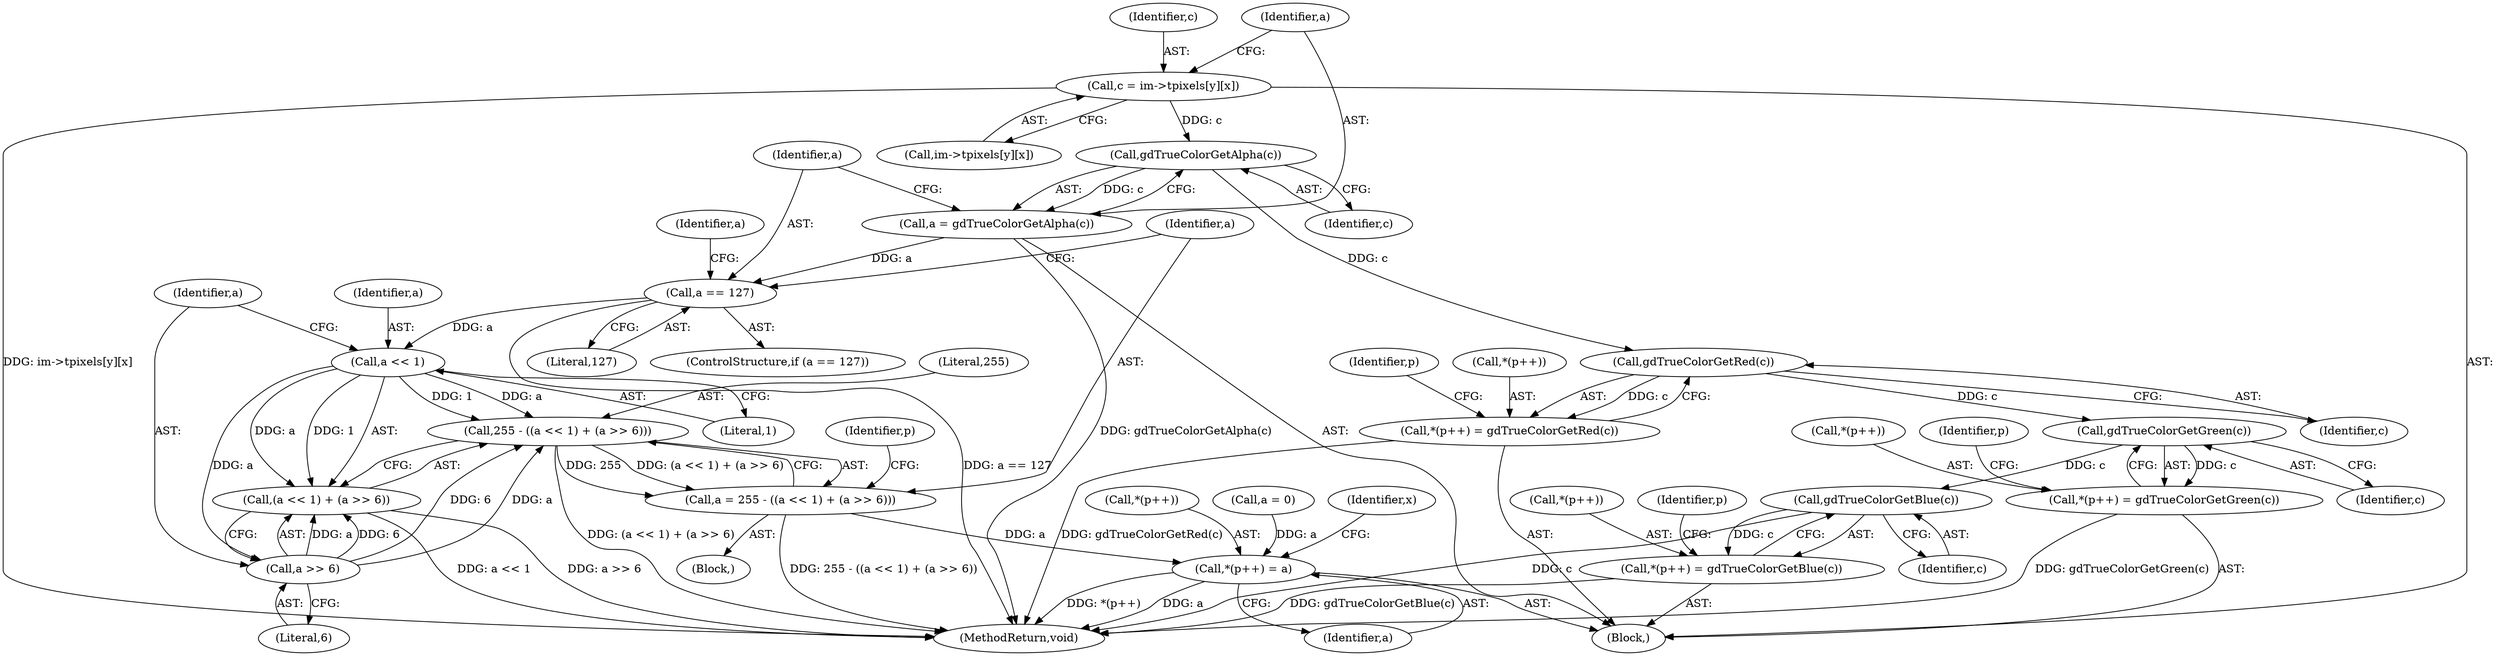 digraph "0_libgd_c18263e0e0769faee96a5d0ee04b750c442783c6@array" {
"1000196" [label="(Call,c = im->tpixels[y][x])"];
"1000207" [label="(Call,gdTrueColorGetAlpha(c))"];
"1000205" [label="(Call,a = gdTrueColorGetAlpha(c))"];
"1000210" [label="(Call,a == 127)"];
"1000224" [label="(Call,a << 1)"];
"1000221" [label="(Call,255 - ((a << 1) + (a >> 6)))"];
"1000219" [label="(Call,a = 255 - ((a << 1) + (a >> 6)))"];
"1000248" [label="(Call,*(p++) = a)"];
"1000223" [label="(Call,(a << 1) + (a >> 6))"];
"1000227" [label="(Call,a >> 6)"];
"1000234" [label="(Call,gdTrueColorGetRed(c))"];
"1000230" [label="(Call,*(p++) = gdTrueColorGetRed(c))"];
"1000240" [label="(Call,gdTrueColorGetGreen(c))"];
"1000236" [label="(Call,*(p++) = gdTrueColorGetGreen(c))"];
"1000246" [label="(Call,gdTrueColorGetBlue(c))"];
"1000242" [label="(Call,*(p++) = gdTrueColorGetBlue(c))"];
"1000251" [label="(Identifier,p)"];
"1000240" [label="(Call,gdTrueColorGetGreen(c))"];
"1000246" [label="(Call,gdTrueColorGetBlue(c))"];
"1000224" [label="(Call,a << 1)"];
"1000219" [label="(Call,a = 255 - ((a << 1) + (a >> 6)))"];
"1000198" [label="(Call,im->tpixels[y][x])"];
"1000197" [label="(Identifier,c)"];
"1000249" [label="(Call,*(p++))"];
"1000245" [label="(Identifier,p)"];
"1000243" [label="(Call,*(p++))"];
"1000225" [label="(Identifier,a)"];
"1000215" [label="(Identifier,a)"];
"1000286" [label="(MethodReturn,void)"];
"1000214" [label="(Call,a = 0)"];
"1000247" [label="(Identifier,c)"];
"1000211" [label="(Identifier,a)"];
"1000209" [label="(ControlStructure,if (a == 127))"];
"1000192" [label="(Identifier,x)"];
"1000229" [label="(Literal,6)"];
"1000236" [label="(Call,*(p++) = gdTrueColorGetGreen(c))"];
"1000242" [label="(Call,*(p++) = gdTrueColorGetBlue(c))"];
"1000205" [label="(Call,a = gdTrueColorGetAlpha(c))"];
"1000196" [label="(Call,c = im->tpixels[y][x])"];
"1000206" [label="(Identifier,a)"];
"1000210" [label="(Call,a == 127)"];
"1000230" [label="(Call,*(p++) = gdTrueColorGetRed(c))"];
"1000239" [label="(Identifier,p)"];
"1000222" [label="(Literal,255)"];
"1000241" [label="(Identifier,c)"];
"1000233" [label="(Identifier,p)"];
"1000208" [label="(Identifier,c)"];
"1000220" [label="(Identifier,a)"];
"1000227" [label="(Call,a >> 6)"];
"1000218" [label="(Block,)"];
"1000223" [label="(Call,(a << 1) + (a >> 6))"];
"1000193" [label="(Block,)"];
"1000212" [label="(Literal,127)"];
"1000221" [label="(Call,255 - ((a << 1) + (a >> 6)))"];
"1000252" [label="(Identifier,a)"];
"1000207" [label="(Call,gdTrueColorGetAlpha(c))"];
"1000235" [label="(Identifier,c)"];
"1000228" [label="(Identifier,a)"];
"1000237" [label="(Call,*(p++))"];
"1000226" [label="(Literal,1)"];
"1000231" [label="(Call,*(p++))"];
"1000234" [label="(Call,gdTrueColorGetRed(c))"];
"1000248" [label="(Call,*(p++) = a)"];
"1000196" -> "1000193"  [label="AST: "];
"1000196" -> "1000198"  [label="CFG: "];
"1000197" -> "1000196"  [label="AST: "];
"1000198" -> "1000196"  [label="AST: "];
"1000206" -> "1000196"  [label="CFG: "];
"1000196" -> "1000286"  [label="DDG: im->tpixels[y][x]"];
"1000196" -> "1000207"  [label="DDG: c"];
"1000207" -> "1000205"  [label="AST: "];
"1000207" -> "1000208"  [label="CFG: "];
"1000208" -> "1000207"  [label="AST: "];
"1000205" -> "1000207"  [label="CFG: "];
"1000207" -> "1000205"  [label="DDG: c"];
"1000207" -> "1000234"  [label="DDG: c"];
"1000205" -> "1000193"  [label="AST: "];
"1000206" -> "1000205"  [label="AST: "];
"1000211" -> "1000205"  [label="CFG: "];
"1000205" -> "1000286"  [label="DDG: gdTrueColorGetAlpha(c)"];
"1000205" -> "1000210"  [label="DDG: a"];
"1000210" -> "1000209"  [label="AST: "];
"1000210" -> "1000212"  [label="CFG: "];
"1000211" -> "1000210"  [label="AST: "];
"1000212" -> "1000210"  [label="AST: "];
"1000215" -> "1000210"  [label="CFG: "];
"1000220" -> "1000210"  [label="CFG: "];
"1000210" -> "1000286"  [label="DDG: a == 127"];
"1000210" -> "1000224"  [label="DDG: a"];
"1000224" -> "1000223"  [label="AST: "];
"1000224" -> "1000226"  [label="CFG: "];
"1000225" -> "1000224"  [label="AST: "];
"1000226" -> "1000224"  [label="AST: "];
"1000228" -> "1000224"  [label="CFG: "];
"1000224" -> "1000221"  [label="DDG: a"];
"1000224" -> "1000221"  [label="DDG: 1"];
"1000224" -> "1000223"  [label="DDG: a"];
"1000224" -> "1000223"  [label="DDG: 1"];
"1000224" -> "1000227"  [label="DDG: a"];
"1000221" -> "1000219"  [label="AST: "];
"1000221" -> "1000223"  [label="CFG: "];
"1000222" -> "1000221"  [label="AST: "];
"1000223" -> "1000221"  [label="AST: "];
"1000219" -> "1000221"  [label="CFG: "];
"1000221" -> "1000286"  [label="DDG: (a << 1) + (a >> 6)"];
"1000221" -> "1000219"  [label="DDG: 255"];
"1000221" -> "1000219"  [label="DDG: (a << 1) + (a >> 6)"];
"1000227" -> "1000221"  [label="DDG: a"];
"1000227" -> "1000221"  [label="DDG: 6"];
"1000219" -> "1000218"  [label="AST: "];
"1000220" -> "1000219"  [label="AST: "];
"1000233" -> "1000219"  [label="CFG: "];
"1000219" -> "1000286"  [label="DDG: 255 - ((a << 1) + (a >> 6))"];
"1000219" -> "1000248"  [label="DDG: a"];
"1000248" -> "1000193"  [label="AST: "];
"1000248" -> "1000252"  [label="CFG: "];
"1000249" -> "1000248"  [label="AST: "];
"1000252" -> "1000248"  [label="AST: "];
"1000192" -> "1000248"  [label="CFG: "];
"1000248" -> "1000286"  [label="DDG: a"];
"1000248" -> "1000286"  [label="DDG: *(p++)"];
"1000214" -> "1000248"  [label="DDG: a"];
"1000223" -> "1000227"  [label="CFG: "];
"1000227" -> "1000223"  [label="AST: "];
"1000223" -> "1000286"  [label="DDG: a >> 6"];
"1000223" -> "1000286"  [label="DDG: a << 1"];
"1000227" -> "1000223"  [label="DDG: a"];
"1000227" -> "1000223"  [label="DDG: 6"];
"1000227" -> "1000229"  [label="CFG: "];
"1000228" -> "1000227"  [label="AST: "];
"1000229" -> "1000227"  [label="AST: "];
"1000234" -> "1000230"  [label="AST: "];
"1000234" -> "1000235"  [label="CFG: "];
"1000235" -> "1000234"  [label="AST: "];
"1000230" -> "1000234"  [label="CFG: "];
"1000234" -> "1000230"  [label="DDG: c"];
"1000234" -> "1000240"  [label="DDG: c"];
"1000230" -> "1000193"  [label="AST: "];
"1000231" -> "1000230"  [label="AST: "];
"1000239" -> "1000230"  [label="CFG: "];
"1000230" -> "1000286"  [label="DDG: gdTrueColorGetRed(c)"];
"1000240" -> "1000236"  [label="AST: "];
"1000240" -> "1000241"  [label="CFG: "];
"1000241" -> "1000240"  [label="AST: "];
"1000236" -> "1000240"  [label="CFG: "];
"1000240" -> "1000236"  [label="DDG: c"];
"1000240" -> "1000246"  [label="DDG: c"];
"1000236" -> "1000193"  [label="AST: "];
"1000237" -> "1000236"  [label="AST: "];
"1000245" -> "1000236"  [label="CFG: "];
"1000236" -> "1000286"  [label="DDG: gdTrueColorGetGreen(c)"];
"1000246" -> "1000242"  [label="AST: "];
"1000246" -> "1000247"  [label="CFG: "];
"1000247" -> "1000246"  [label="AST: "];
"1000242" -> "1000246"  [label="CFG: "];
"1000246" -> "1000286"  [label="DDG: c"];
"1000246" -> "1000242"  [label="DDG: c"];
"1000242" -> "1000193"  [label="AST: "];
"1000243" -> "1000242"  [label="AST: "];
"1000251" -> "1000242"  [label="CFG: "];
"1000242" -> "1000286"  [label="DDG: gdTrueColorGetBlue(c)"];
}
